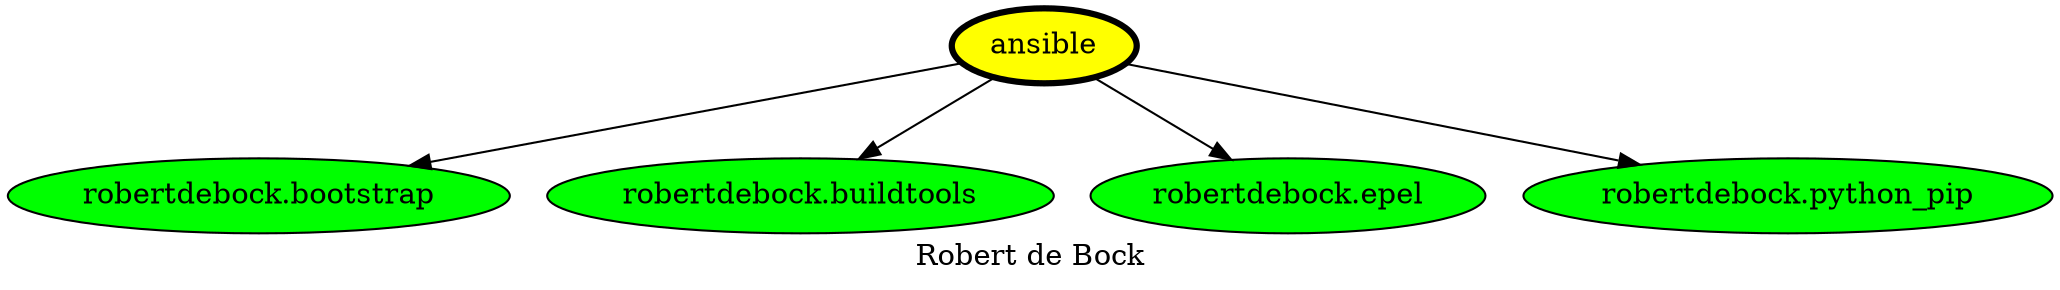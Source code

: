 digraph PhiloDilemma {
  label = "Robert de Bock" ;
  overlap=false
  {
    "ansible" [fillcolor=yellow style=filled penwidth=3]
    "robertdebock.bootstrap" [fillcolor=green style=filled]
    "robertdebock.buildtools" [fillcolor=green style=filled]
    "robertdebock.epel" [fillcolor=green style=filled]
    "robertdebock.python_pip" [fillcolor=green style=filled]
  }
  "ansible" -> "robertdebock.bootstrap"
  "ansible" -> "robertdebock.buildtools"
  "ansible" -> "robertdebock.epel"
  "ansible" -> "robertdebock.python_pip"
}
